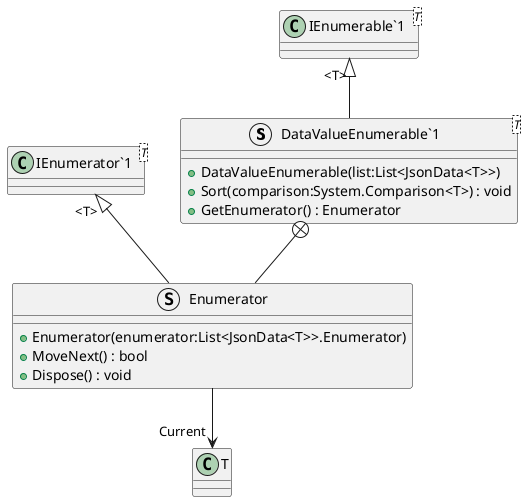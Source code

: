@startuml
struct "DataValueEnumerable`1"<T> {
    + DataValueEnumerable(list:List<JsonData<T>>)
    + Sort(comparison:System.Comparison<T>) : void
    + GetEnumerator() : Enumerator
}
class "IEnumerable`1"<T> {
}
struct Enumerator {
    + Enumerator(enumerator:List<JsonData<T>>.Enumerator)
    + MoveNext() : bool
    + Dispose() : void
}
class "IEnumerator`1"<T> {
}
"IEnumerable`1" "<T>" <|-- "DataValueEnumerable`1"
"DataValueEnumerable`1" +-- Enumerator
"IEnumerator`1" "<T>" <|-- Enumerator
Enumerator --> "Current" T
@enduml
